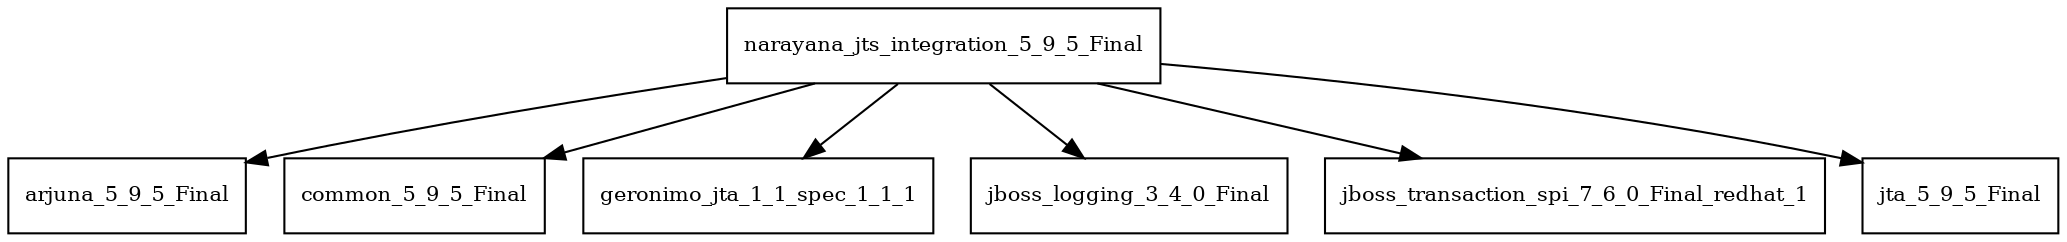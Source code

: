 digraph narayana_jts_integration_5_9_5_Final_dependencies {
  node [shape = box, fontsize=10.0];
  narayana_jts_integration_5_9_5_Final -> arjuna_5_9_5_Final;
  narayana_jts_integration_5_9_5_Final -> common_5_9_5_Final;
  narayana_jts_integration_5_9_5_Final -> geronimo_jta_1_1_spec_1_1_1;
  narayana_jts_integration_5_9_5_Final -> jboss_logging_3_4_0_Final;
  narayana_jts_integration_5_9_5_Final -> jboss_transaction_spi_7_6_0_Final_redhat_1;
  narayana_jts_integration_5_9_5_Final -> jta_5_9_5_Final;
}
